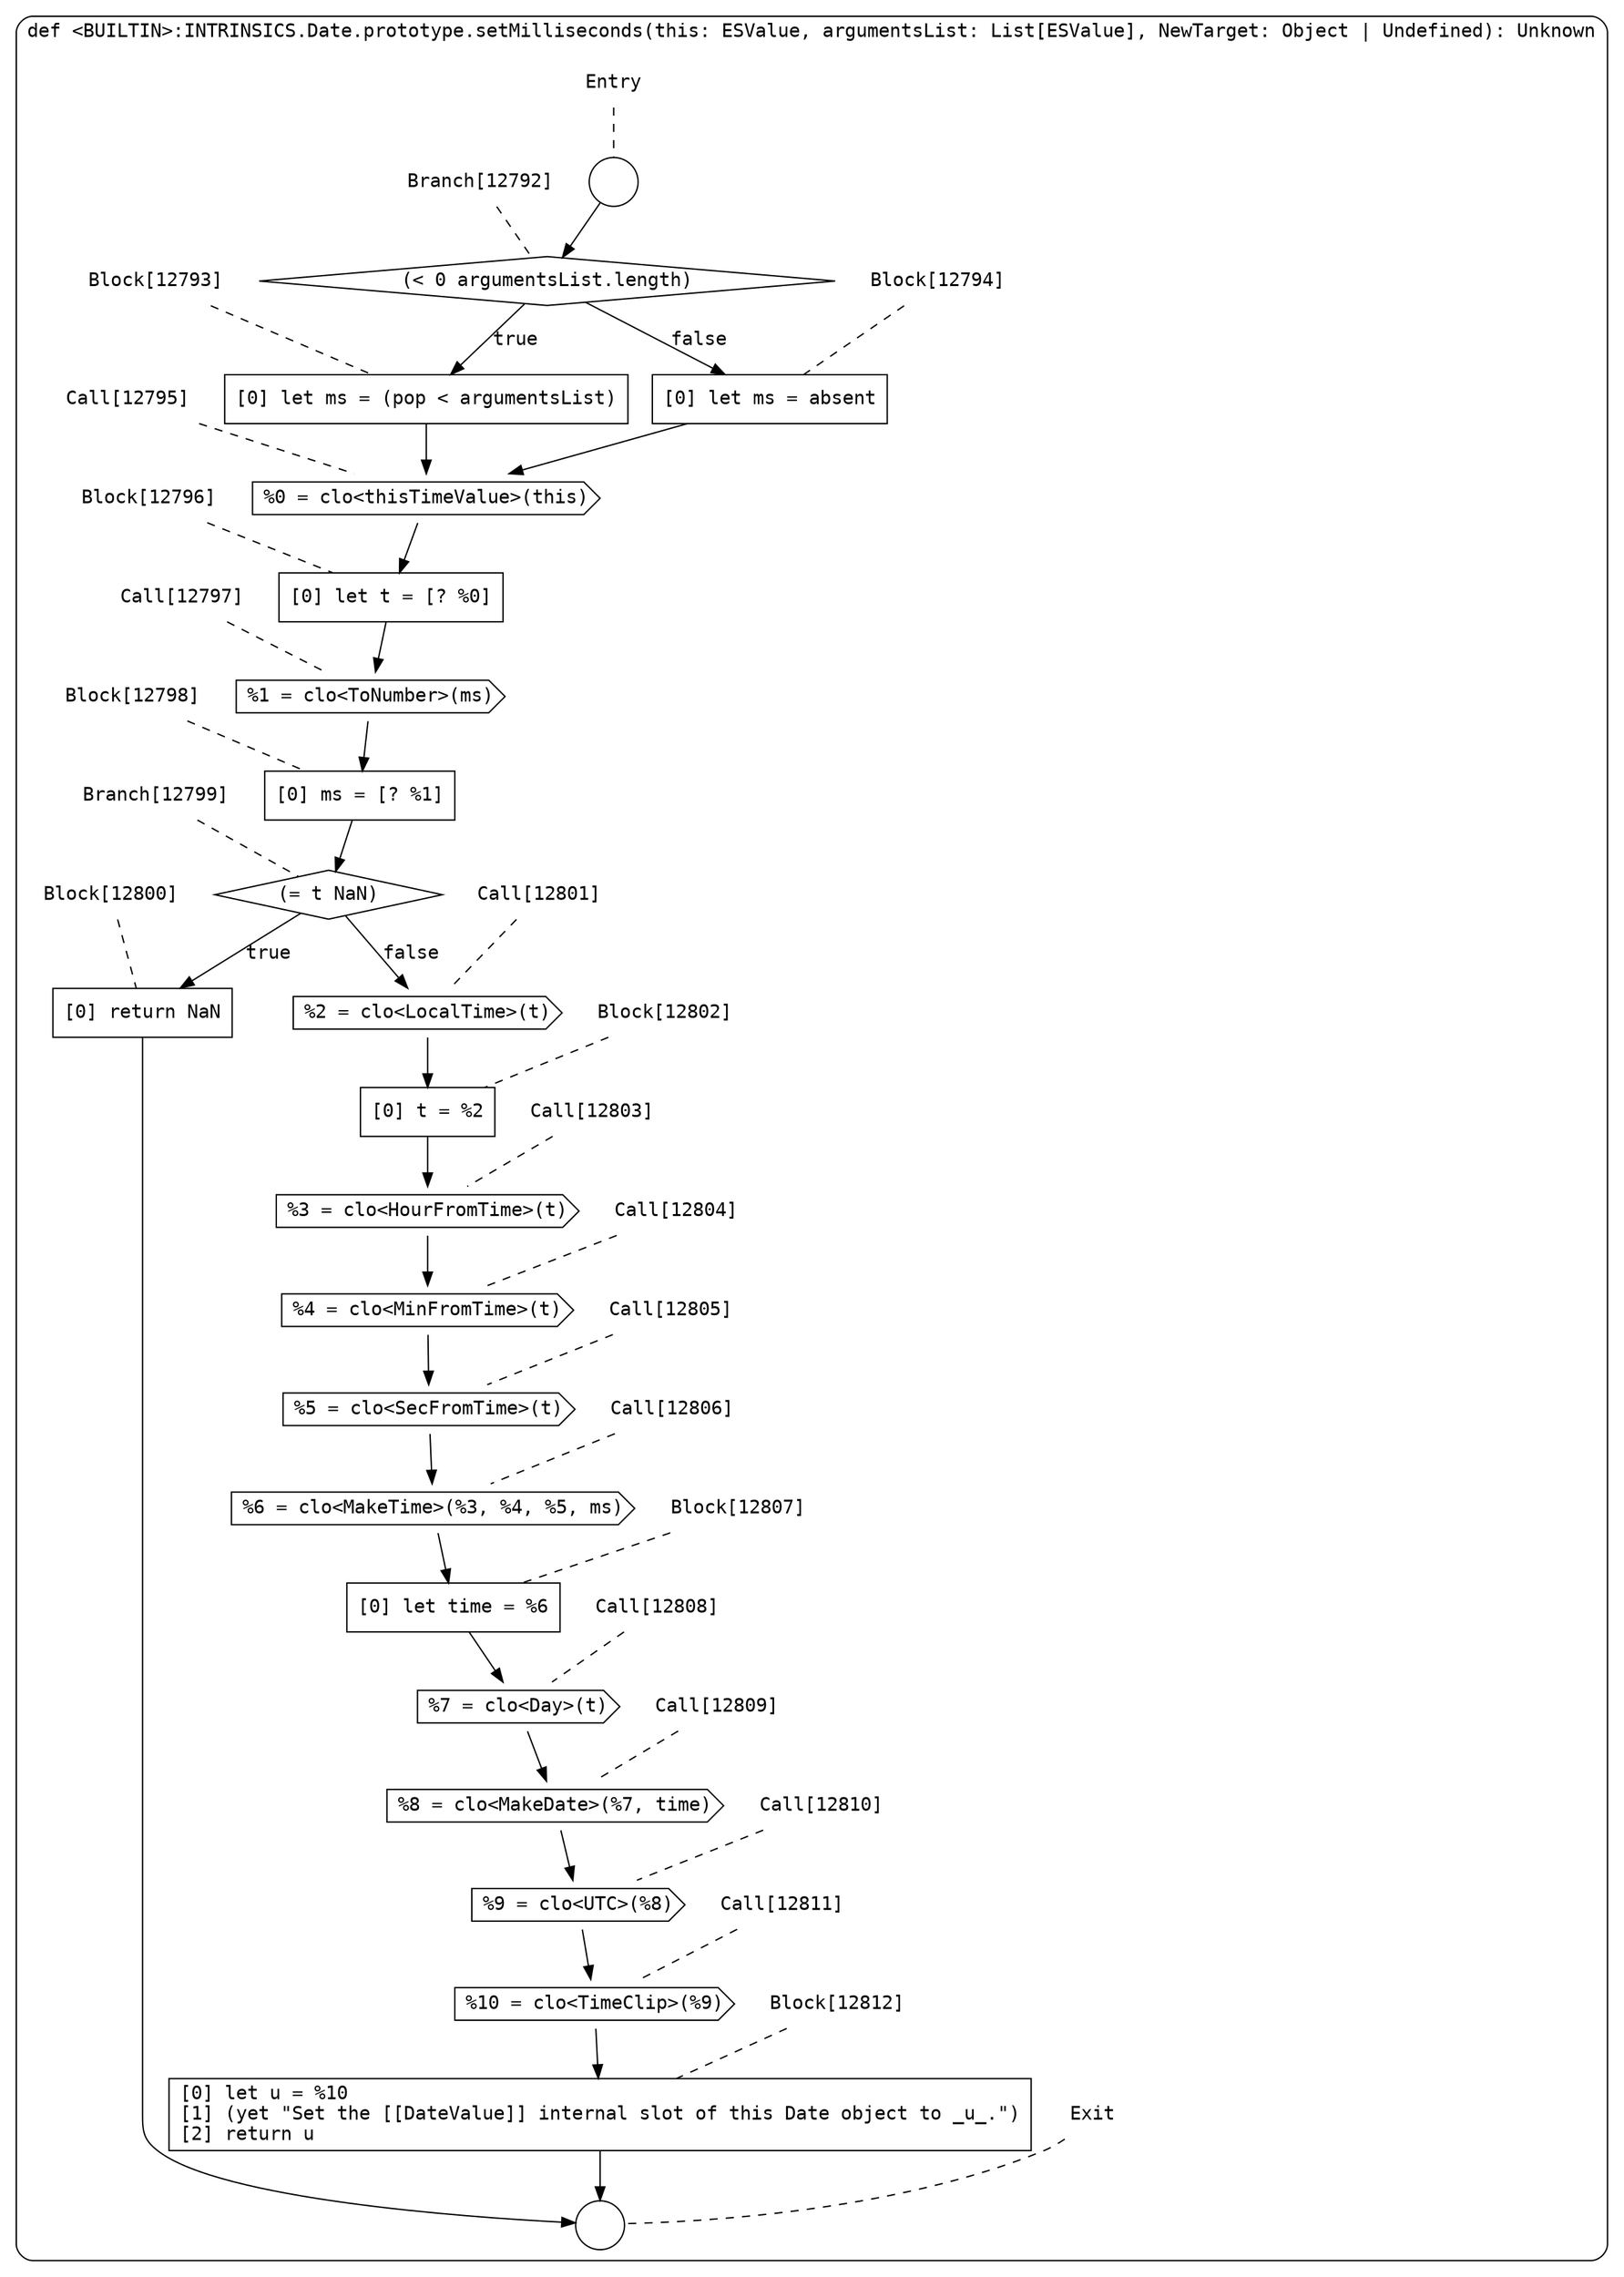 digraph {
  graph [fontname = "Consolas"]
  node [fontname = "Consolas"]
  edge [fontname = "Consolas"]
  subgraph cluster2140 {
    label = "def <BUILTIN>:INTRINSICS.Date.prototype.setMilliseconds(this: ESValue, argumentsList: List[ESValue], NewTarget: Object | Undefined): Unknown"
    style = rounded
    cluster2140_entry_name [shape=none, label=<<font color="black">Entry</font>>]
    cluster2140_entry_name -> cluster2140_entry [arrowhead=none, color="black", style=dashed]
    cluster2140_entry [shape=circle label=" " color="black" fillcolor="white" style=filled]
    cluster2140_entry -> node12792 [color="black"]
    cluster2140_exit_name [shape=none, label=<<font color="black">Exit</font>>]
    cluster2140_exit_name -> cluster2140_exit [arrowhead=none, color="black", style=dashed]
    cluster2140_exit [shape=circle label=" " color="black" fillcolor="white" style=filled]
    node12792_name [shape=none, label=<<font color="black">Branch[12792]</font>>]
    node12792_name -> node12792 [arrowhead=none, color="black", style=dashed]
    node12792 [shape=diamond, label=<<font color="black">(&lt; 0 argumentsList.length)</font>> color="black" fillcolor="white", style=filled]
    node12792 -> node12793 [label=<<font color="black">true</font>> color="black"]
    node12792 -> node12794 [label=<<font color="black">false</font>> color="black"]
    node12793_name [shape=none, label=<<font color="black">Block[12793]</font>>]
    node12793_name -> node12793 [arrowhead=none, color="black", style=dashed]
    node12793 [shape=box, label=<<font color="black">[0] let ms = (pop &lt; argumentsList)<BR ALIGN="LEFT"/></font>> color="black" fillcolor="white", style=filled]
    node12793 -> node12795 [color="black"]
    node12794_name [shape=none, label=<<font color="black">Block[12794]</font>>]
    node12794_name -> node12794 [arrowhead=none, color="black", style=dashed]
    node12794 [shape=box, label=<<font color="black">[0] let ms = absent<BR ALIGN="LEFT"/></font>> color="black" fillcolor="white", style=filled]
    node12794 -> node12795 [color="black"]
    node12795_name [shape=none, label=<<font color="black">Call[12795]</font>>]
    node12795_name -> node12795 [arrowhead=none, color="black", style=dashed]
    node12795 [shape=cds, label=<<font color="black">%0 = clo&lt;thisTimeValue&gt;(this)</font>> color="black" fillcolor="white", style=filled]
    node12795 -> node12796 [color="black"]
    node12796_name [shape=none, label=<<font color="black">Block[12796]</font>>]
    node12796_name -> node12796 [arrowhead=none, color="black", style=dashed]
    node12796 [shape=box, label=<<font color="black">[0] let t = [? %0]<BR ALIGN="LEFT"/></font>> color="black" fillcolor="white", style=filled]
    node12796 -> node12797 [color="black"]
    node12797_name [shape=none, label=<<font color="black">Call[12797]</font>>]
    node12797_name -> node12797 [arrowhead=none, color="black", style=dashed]
    node12797 [shape=cds, label=<<font color="black">%1 = clo&lt;ToNumber&gt;(ms)</font>> color="black" fillcolor="white", style=filled]
    node12797 -> node12798 [color="black"]
    node12798_name [shape=none, label=<<font color="black">Block[12798]</font>>]
    node12798_name -> node12798 [arrowhead=none, color="black", style=dashed]
    node12798 [shape=box, label=<<font color="black">[0] ms = [? %1]<BR ALIGN="LEFT"/></font>> color="black" fillcolor="white", style=filled]
    node12798 -> node12799 [color="black"]
    node12799_name [shape=none, label=<<font color="black">Branch[12799]</font>>]
    node12799_name -> node12799 [arrowhead=none, color="black", style=dashed]
    node12799 [shape=diamond, label=<<font color="black">(= t NaN)</font>> color="black" fillcolor="white", style=filled]
    node12799 -> node12800 [label=<<font color="black">true</font>> color="black"]
    node12799 -> node12801 [label=<<font color="black">false</font>> color="black"]
    node12800_name [shape=none, label=<<font color="black">Block[12800]</font>>]
    node12800_name -> node12800 [arrowhead=none, color="black", style=dashed]
    node12800 [shape=box, label=<<font color="black">[0] return NaN<BR ALIGN="LEFT"/></font>> color="black" fillcolor="white", style=filled]
    node12800 -> cluster2140_exit [color="black"]
    node12801_name [shape=none, label=<<font color="black">Call[12801]</font>>]
    node12801_name -> node12801 [arrowhead=none, color="black", style=dashed]
    node12801 [shape=cds, label=<<font color="black">%2 = clo&lt;LocalTime&gt;(t)</font>> color="black" fillcolor="white", style=filled]
    node12801 -> node12802 [color="black"]
    node12802_name [shape=none, label=<<font color="black">Block[12802]</font>>]
    node12802_name -> node12802 [arrowhead=none, color="black", style=dashed]
    node12802 [shape=box, label=<<font color="black">[0] t = %2<BR ALIGN="LEFT"/></font>> color="black" fillcolor="white", style=filled]
    node12802 -> node12803 [color="black"]
    node12803_name [shape=none, label=<<font color="black">Call[12803]</font>>]
    node12803_name -> node12803 [arrowhead=none, color="black", style=dashed]
    node12803 [shape=cds, label=<<font color="black">%3 = clo&lt;HourFromTime&gt;(t)</font>> color="black" fillcolor="white", style=filled]
    node12803 -> node12804 [color="black"]
    node12804_name [shape=none, label=<<font color="black">Call[12804]</font>>]
    node12804_name -> node12804 [arrowhead=none, color="black", style=dashed]
    node12804 [shape=cds, label=<<font color="black">%4 = clo&lt;MinFromTime&gt;(t)</font>> color="black" fillcolor="white", style=filled]
    node12804 -> node12805 [color="black"]
    node12805_name [shape=none, label=<<font color="black">Call[12805]</font>>]
    node12805_name -> node12805 [arrowhead=none, color="black", style=dashed]
    node12805 [shape=cds, label=<<font color="black">%5 = clo&lt;SecFromTime&gt;(t)</font>> color="black" fillcolor="white", style=filled]
    node12805 -> node12806 [color="black"]
    node12806_name [shape=none, label=<<font color="black">Call[12806]</font>>]
    node12806_name -> node12806 [arrowhead=none, color="black", style=dashed]
    node12806 [shape=cds, label=<<font color="black">%6 = clo&lt;MakeTime&gt;(%3, %4, %5, ms)</font>> color="black" fillcolor="white", style=filled]
    node12806 -> node12807 [color="black"]
    node12807_name [shape=none, label=<<font color="black">Block[12807]</font>>]
    node12807_name -> node12807 [arrowhead=none, color="black", style=dashed]
    node12807 [shape=box, label=<<font color="black">[0] let time = %6<BR ALIGN="LEFT"/></font>> color="black" fillcolor="white", style=filled]
    node12807 -> node12808 [color="black"]
    node12808_name [shape=none, label=<<font color="black">Call[12808]</font>>]
    node12808_name -> node12808 [arrowhead=none, color="black", style=dashed]
    node12808 [shape=cds, label=<<font color="black">%7 = clo&lt;Day&gt;(t)</font>> color="black" fillcolor="white", style=filled]
    node12808 -> node12809 [color="black"]
    node12809_name [shape=none, label=<<font color="black">Call[12809]</font>>]
    node12809_name -> node12809 [arrowhead=none, color="black", style=dashed]
    node12809 [shape=cds, label=<<font color="black">%8 = clo&lt;MakeDate&gt;(%7, time)</font>> color="black" fillcolor="white", style=filled]
    node12809 -> node12810 [color="black"]
    node12810_name [shape=none, label=<<font color="black">Call[12810]</font>>]
    node12810_name -> node12810 [arrowhead=none, color="black", style=dashed]
    node12810 [shape=cds, label=<<font color="black">%9 = clo&lt;UTC&gt;(%8)</font>> color="black" fillcolor="white", style=filled]
    node12810 -> node12811 [color="black"]
    node12811_name [shape=none, label=<<font color="black">Call[12811]</font>>]
    node12811_name -> node12811 [arrowhead=none, color="black", style=dashed]
    node12811 [shape=cds, label=<<font color="black">%10 = clo&lt;TimeClip&gt;(%9)</font>> color="black" fillcolor="white", style=filled]
    node12811 -> node12812 [color="black"]
    node12812_name [shape=none, label=<<font color="black">Block[12812]</font>>]
    node12812_name -> node12812 [arrowhead=none, color="black", style=dashed]
    node12812 [shape=box, label=<<font color="black">[0] let u = %10<BR ALIGN="LEFT"/>[1] (yet &quot;Set the [[DateValue]] internal slot of this Date object to _u_.&quot;)<BR ALIGN="LEFT"/>[2] return u<BR ALIGN="LEFT"/></font>> color="black" fillcolor="white", style=filled]
    node12812 -> cluster2140_exit [color="black"]
  }
}